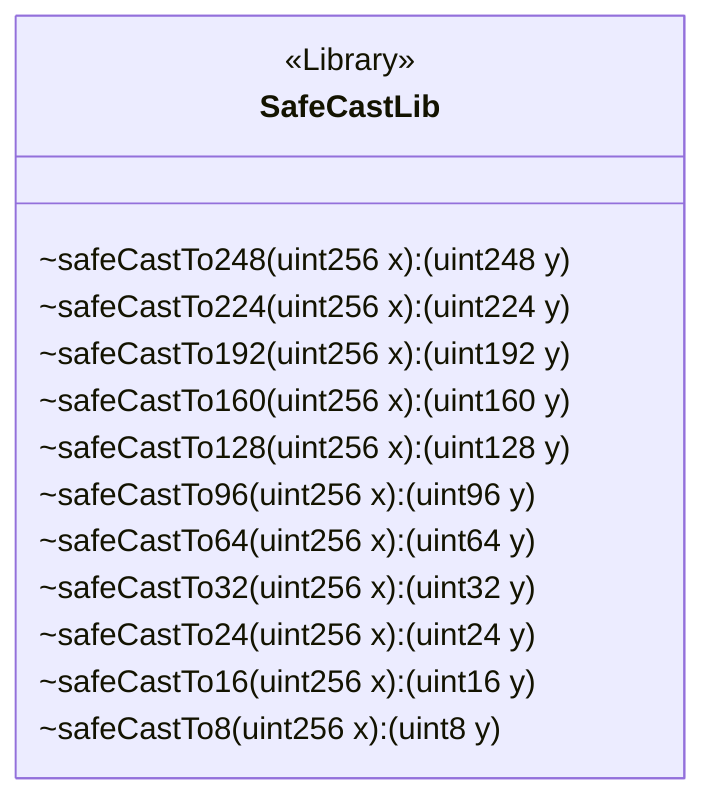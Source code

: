 classDiagram
  %% 387:1501:0
  class SafeCastLib {
    <<Library>>
    ~safeCastTo248(uint256 x): (uint248 y)
    ~safeCastTo224(uint256 x): (uint224 y)
    ~safeCastTo192(uint256 x): (uint192 y)
    ~safeCastTo160(uint256 x): (uint160 y)
    ~safeCastTo128(uint256 x): (uint128 y)
    ~safeCastTo96(uint256 x): (uint96 y)
    ~safeCastTo64(uint256 x): (uint64 y)
    ~safeCastTo32(uint256 x): (uint32 y)
    ~safeCastTo24(uint256 x): (uint24 y)
    ~safeCastTo16(uint256 x): (uint16 y)
    ~safeCastTo8(uint256 x): (uint8 y)
  }